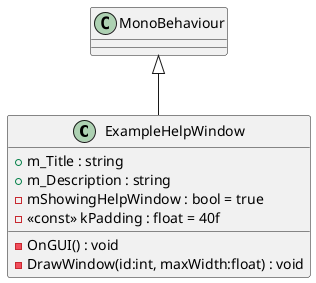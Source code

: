 @startuml
class ExampleHelpWindow {
    + m_Title : string
    + m_Description : string
    - mShowingHelpWindow : bool = true
    - <<const>> kPadding : float = 40f
    - OnGUI() : void
    - DrawWindow(id:int, maxWidth:float) : void
}
MonoBehaviour <|-- ExampleHelpWindow
@enduml
